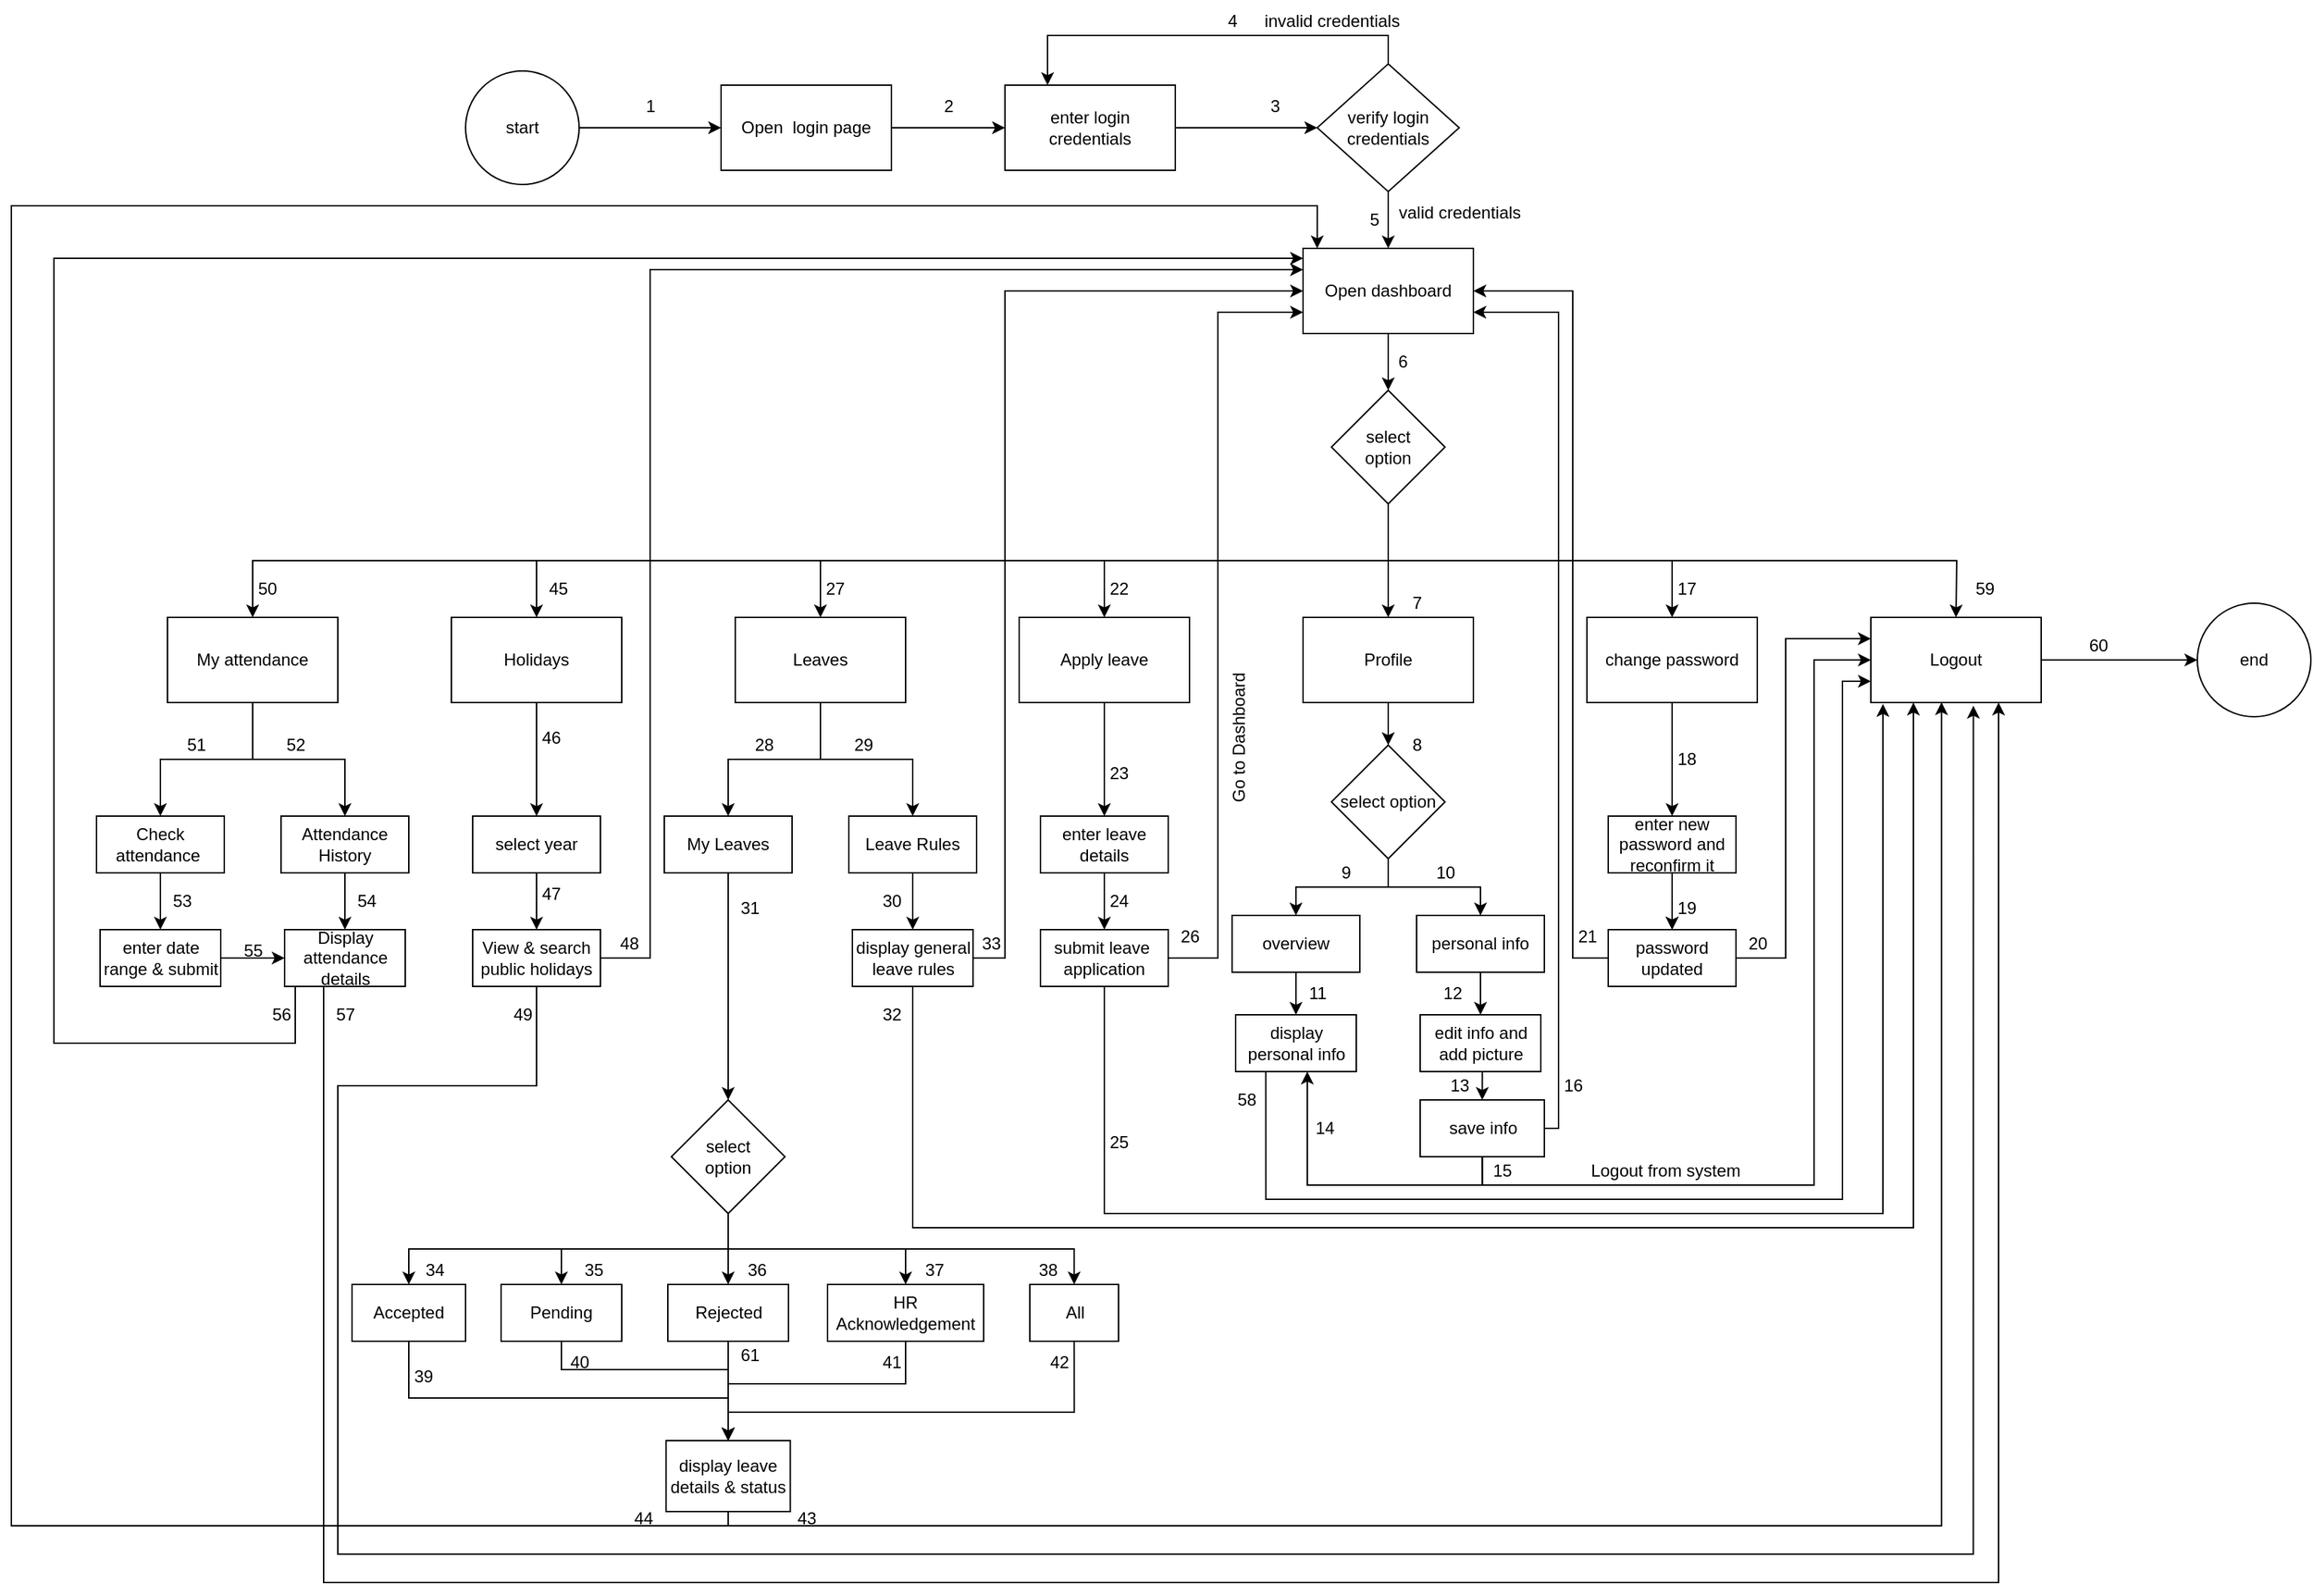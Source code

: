 <mxfile version="20.2.1" type="device"><diagram id="UOkIIVq5OC7a4gWx7P11" name="Page-1"><mxGraphModel dx="3250" dy="876" grid="1" gridSize="10" guides="1" tooltips="1" connect="1" arrows="1" fold="1" page="1" pageScale="1" pageWidth="850" pageHeight="1100" math="0" shadow="0"><root><mxCell id="0"/><mxCell id="1" parent="0"/><mxCell id="k5kmSvoE5PdHPSLIcU73-3" value="" style="edgeStyle=orthogonalEdgeStyle;rounded=0;orthogonalLoop=1;jettySize=auto;html=1;" parent="1" source="k5kmSvoE5PdHPSLIcU73-1" target="k5kmSvoE5PdHPSLIcU73-2" edge="1"><mxGeometry relative="1" as="geometry"/></mxCell><mxCell id="k5kmSvoE5PdHPSLIcU73-1" value="Open&amp;nbsp; login page" style="rounded=0;whiteSpace=wrap;html=1;" parent="1" vertex="1"><mxGeometry x="-290" y="155" width="120" height="60" as="geometry"/></mxCell><mxCell id="k5kmSvoE5PdHPSLIcU73-5" value="" style="edgeStyle=orthogonalEdgeStyle;rounded=0;orthogonalLoop=1;jettySize=auto;html=1;" parent="1" source="k5kmSvoE5PdHPSLIcU73-2" target="k5kmSvoE5PdHPSLIcU73-4" edge="1"><mxGeometry relative="1" as="geometry"/></mxCell><mxCell id="k5kmSvoE5PdHPSLIcU73-2" value="enter login &lt;br&gt;credentials" style="whiteSpace=wrap;html=1;rounded=0;" parent="1" vertex="1"><mxGeometry x="-90" y="155" width="120" height="60" as="geometry"/></mxCell><mxCell id="k5kmSvoE5PdHPSLIcU73-6" style="edgeStyle=orthogonalEdgeStyle;rounded=0;orthogonalLoop=1;jettySize=auto;html=1;exitX=0.5;exitY=0;exitDx=0;exitDy=0;entryX=0.25;entryY=0;entryDx=0;entryDy=0;" parent="1" source="k5kmSvoE5PdHPSLIcU73-4" target="k5kmSvoE5PdHPSLIcU73-2" edge="1"><mxGeometry relative="1" as="geometry"/></mxCell><mxCell id="k5kmSvoE5PdHPSLIcU73-8" value="" style="edgeStyle=orthogonalEdgeStyle;rounded=0;orthogonalLoop=1;jettySize=auto;html=1;" parent="1" source="k5kmSvoE5PdHPSLIcU73-4" target="k5kmSvoE5PdHPSLIcU73-7" edge="1"><mxGeometry relative="1" as="geometry"/></mxCell><mxCell id="k5kmSvoE5PdHPSLIcU73-4" value="verify login credentials" style="rhombus;whiteSpace=wrap;html=1;rounded=0;" parent="1" vertex="1"><mxGeometry x="130" y="140" width="100" height="90" as="geometry"/></mxCell><mxCell id="k5kmSvoE5PdHPSLIcU73-10" value="" style="edgeStyle=orthogonalEdgeStyle;rounded=0;orthogonalLoop=1;jettySize=auto;html=1;" parent="1" source="k5kmSvoE5PdHPSLIcU73-7" target="k5kmSvoE5PdHPSLIcU73-9" edge="1"><mxGeometry relative="1" as="geometry"/></mxCell><mxCell id="k5kmSvoE5PdHPSLIcU73-7" value="Open dashboard" style="whiteSpace=wrap;html=1;rounded=0;" parent="1" vertex="1"><mxGeometry x="120" y="270" width="120" height="60" as="geometry"/></mxCell><mxCell id="k5kmSvoE5PdHPSLIcU73-12" value="" style="edgeStyle=orthogonalEdgeStyle;rounded=0;orthogonalLoop=1;jettySize=auto;html=1;" parent="1" source="k5kmSvoE5PdHPSLIcU73-9" target="k5kmSvoE5PdHPSLIcU73-11" edge="1"><mxGeometry relative="1" as="geometry"><Array as="points"><mxPoint x="180" y="450"/><mxPoint x="180" y="450"/></Array></mxGeometry></mxCell><mxCell id="k5kmSvoE5PdHPSLIcU73-15" style="edgeStyle=orthogonalEdgeStyle;rounded=0;orthogonalLoop=1;jettySize=auto;html=1;exitX=0.5;exitY=1;exitDx=0;exitDy=0;entryX=0.5;entryY=0;entryDx=0;entryDy=0;" parent="1" source="k5kmSvoE5PdHPSLIcU73-9" target="k5kmSvoE5PdHPSLIcU73-13" edge="1"><mxGeometry relative="1" as="geometry"/></mxCell><mxCell id="k5kmSvoE5PdHPSLIcU73-18" style="edgeStyle=orthogonalEdgeStyle;rounded=0;orthogonalLoop=1;jettySize=auto;html=1;exitX=0.5;exitY=1;exitDx=0;exitDy=0;" parent="1" source="k5kmSvoE5PdHPSLIcU73-9" target="k5kmSvoE5PdHPSLIcU73-17" edge="1"><mxGeometry relative="1" as="geometry"/></mxCell><mxCell id="k5kmSvoE5PdHPSLIcU73-19" style="edgeStyle=orthogonalEdgeStyle;rounded=0;orthogonalLoop=1;jettySize=auto;html=1;exitX=0.5;exitY=1;exitDx=0;exitDy=0;" parent="1" source="k5kmSvoE5PdHPSLIcU73-9" target="k5kmSvoE5PdHPSLIcU73-16" edge="1"><mxGeometry relative="1" as="geometry"/></mxCell><mxCell id="k5kmSvoE5PdHPSLIcU73-21" style="edgeStyle=orthogonalEdgeStyle;rounded=0;orthogonalLoop=1;jettySize=auto;html=1;exitX=0.5;exitY=1;exitDx=0;exitDy=0;" parent="1" source="k5kmSvoE5PdHPSLIcU73-9" edge="1"><mxGeometry relative="1" as="geometry"><mxPoint x="580" y="530" as="targetPoint"/></mxGeometry></mxCell><mxCell id="OsOKZBlD7EHumDisy9Z4-2" style="edgeStyle=orthogonalEdgeStyle;rounded=0;orthogonalLoop=1;jettySize=auto;html=1;exitX=0.5;exitY=1;exitDx=0;exitDy=0;" edge="1" parent="1" source="k5kmSvoE5PdHPSLIcU73-9" target="OsOKZBlD7EHumDisy9Z4-3"><mxGeometry relative="1" as="geometry"><mxPoint x="-460" y="530" as="targetPoint"/></mxGeometry></mxCell><mxCell id="OsOKZBlD7EHumDisy9Z4-4" style="edgeStyle=orthogonalEdgeStyle;rounded=0;orthogonalLoop=1;jettySize=auto;html=1;exitX=0.5;exitY=1;exitDx=0;exitDy=0;" edge="1" parent="1" source="k5kmSvoE5PdHPSLIcU73-9" target="OsOKZBlD7EHumDisy9Z4-5"><mxGeometry relative="1" as="geometry"><mxPoint x="-650" y="530" as="targetPoint"/></mxGeometry></mxCell><mxCell id="k5kmSvoE5PdHPSLIcU73-9" value="select &lt;br&gt;option" style="rhombus;whiteSpace=wrap;html=1;rounded=0;" parent="1" vertex="1"><mxGeometry x="140" y="370" width="80" height="80" as="geometry"/></mxCell><mxCell id="OsOKZBlD7EHumDisy9Z4-52" style="edgeStyle=orthogonalEdgeStyle;rounded=0;orthogonalLoop=1;jettySize=auto;html=1;entryX=0.5;entryY=0;entryDx=0;entryDy=0;" edge="1" parent="1" source="k5kmSvoE5PdHPSLIcU73-11" target="OsOKZBlD7EHumDisy9Z4-51"><mxGeometry relative="1" as="geometry"/></mxCell><mxCell id="k5kmSvoE5PdHPSLIcU73-11" value="Profile" style="whiteSpace=wrap;html=1;rounded=0;" parent="1" vertex="1"><mxGeometry x="120" y="530" width="120" height="60" as="geometry"/></mxCell><mxCell id="k5kmSvoE5PdHPSLIcU73-36" value="" style="edgeStyle=orthogonalEdgeStyle;rounded=0;orthogonalLoop=1;jettySize=auto;html=1;" parent="1" source="k5kmSvoE5PdHPSLIcU73-13" target="k5kmSvoE5PdHPSLIcU73-35" edge="1"><mxGeometry relative="1" as="geometry"/></mxCell><mxCell id="k5kmSvoE5PdHPSLIcU73-13" value="Apply leave" style="rounded=0;whiteSpace=wrap;html=1;" parent="1" vertex="1"><mxGeometry x="-80" y="530" width="120" height="60" as="geometry"/></mxCell><mxCell id="k5kmSvoE5PdHPSLIcU73-23" value="" style="edgeStyle=orthogonalEdgeStyle;rounded=0;orthogonalLoop=1;jettySize=auto;html=1;" parent="1" source="k5kmSvoE5PdHPSLIcU73-16" target="k5kmSvoE5PdHPSLIcU73-22" edge="1"><mxGeometry relative="1" as="geometry"/></mxCell><mxCell id="k5kmSvoE5PdHPSLIcU73-16" value="change password" style="rounded=0;whiteSpace=wrap;html=1;" parent="1" vertex="1"><mxGeometry x="320" y="530" width="120" height="60" as="geometry"/></mxCell><mxCell id="k5kmSvoE5PdHPSLIcU73-41" value="" style="edgeStyle=orthogonalEdgeStyle;rounded=0;orthogonalLoop=1;jettySize=auto;html=1;" parent="1" source="k5kmSvoE5PdHPSLIcU73-17" target="k5kmSvoE5PdHPSLIcU73-40" edge="1"><mxGeometry relative="1" as="geometry"/></mxCell><mxCell id="k5kmSvoE5PdHPSLIcU73-42" style="edgeStyle=orthogonalEdgeStyle;rounded=0;orthogonalLoop=1;jettySize=auto;html=1;exitX=0.5;exitY=1;exitDx=0;exitDy=0;" parent="1" source="k5kmSvoE5PdHPSLIcU73-17" target="k5kmSvoE5PdHPSLIcU73-43" edge="1"><mxGeometry relative="1" as="geometry"><mxPoint x="-350" y="670" as="targetPoint"/></mxGeometry></mxCell><mxCell id="k5kmSvoE5PdHPSLIcU73-17" value="Leaves" style="rounded=0;whiteSpace=wrap;html=1;" parent="1" vertex="1"><mxGeometry x="-280" y="530" width="120" height="60" as="geometry"/></mxCell><mxCell id="k5kmSvoE5PdHPSLIcU73-25" value="" style="edgeStyle=orthogonalEdgeStyle;rounded=0;orthogonalLoop=1;jettySize=auto;html=1;" parent="1" source="k5kmSvoE5PdHPSLIcU73-22" target="k5kmSvoE5PdHPSLIcU73-24" edge="1"><mxGeometry relative="1" as="geometry"/></mxCell><mxCell id="OsOKZBlD7EHumDisy9Z4-90" value="" style="edgeStyle=orthogonalEdgeStyle;rounded=0;orthogonalLoop=1;jettySize=auto;html=1;" edge="1" parent="1" source="k5kmSvoE5PdHPSLIcU73-22" target="k5kmSvoE5PdHPSLIcU73-24"><mxGeometry relative="1" as="geometry"/></mxCell><mxCell id="k5kmSvoE5PdHPSLIcU73-22" value="enter new password and reconfirm it" style="whiteSpace=wrap;html=1;rounded=0;" parent="1" vertex="1"><mxGeometry x="335" y="670" width="90" height="40" as="geometry"/></mxCell><mxCell id="OsOKZBlD7EHumDisy9Z4-41" style="edgeStyle=orthogonalEdgeStyle;rounded=0;orthogonalLoop=1;jettySize=auto;html=1;entryX=0;entryY=0.25;entryDx=0;entryDy=0;" edge="1" parent="1" source="k5kmSvoE5PdHPSLIcU73-24" target="OsOKZBlD7EHumDisy9Z4-40"><mxGeometry relative="1" as="geometry"><Array as="points"><mxPoint x="460" y="770"/><mxPoint x="460" y="545"/></Array></mxGeometry></mxCell><mxCell id="OsOKZBlD7EHumDisy9Z4-55" style="edgeStyle=orthogonalEdgeStyle;rounded=0;orthogonalLoop=1;jettySize=auto;html=1;exitX=0;exitY=0.5;exitDx=0;exitDy=0;entryX=1;entryY=0.5;entryDx=0;entryDy=0;" edge="1" parent="1" source="k5kmSvoE5PdHPSLIcU73-24" target="k5kmSvoE5PdHPSLIcU73-7"><mxGeometry relative="1" as="geometry"><Array as="points"><mxPoint x="310" y="770"/><mxPoint x="310" y="300"/></Array></mxGeometry></mxCell><mxCell id="k5kmSvoE5PdHPSLIcU73-24" value="password &lt;br&gt;updated" style="whiteSpace=wrap;html=1;rounded=0;" parent="1" vertex="1"><mxGeometry x="335" y="750" width="90" height="40" as="geometry"/></mxCell><mxCell id="k5kmSvoE5PdHPSLIcU73-31" value="" style="edgeStyle=orthogonalEdgeStyle;rounded=0;orthogonalLoop=1;jettySize=auto;html=1;" parent="1" source="k5kmSvoE5PdHPSLIcU73-26" target="k5kmSvoE5PdHPSLIcU73-30" edge="1"><mxGeometry relative="1" as="geometry"/></mxCell><mxCell id="k5kmSvoE5PdHPSLIcU73-26" value="personal info" style="whiteSpace=wrap;html=1;rounded=0;" parent="1" vertex="1"><mxGeometry x="200" y="740" width="90" height="40" as="geometry"/></mxCell><mxCell id="k5kmSvoE5PdHPSLIcU73-33" value="" style="edgeStyle=orthogonalEdgeStyle;rounded=0;orthogonalLoop=1;jettySize=auto;html=1;" parent="1" source="k5kmSvoE5PdHPSLIcU73-29" target="k5kmSvoE5PdHPSLIcU73-32" edge="1"><mxGeometry relative="1" as="geometry"/></mxCell><mxCell id="k5kmSvoE5PdHPSLIcU73-29" value="overview" style="rounded=0;whiteSpace=wrap;html=1;" parent="1" vertex="1"><mxGeometry x="70" y="740" width="90" height="40" as="geometry"/></mxCell><mxCell id="OsOKZBlD7EHumDisy9Z4-57" style="edgeStyle=orthogonalEdgeStyle;rounded=0;orthogonalLoop=1;jettySize=auto;html=1;exitX=0.5;exitY=1;exitDx=0;exitDy=0;entryX=0.5;entryY=0;entryDx=0;entryDy=0;" edge="1" parent="1" source="k5kmSvoE5PdHPSLIcU73-30" target="OsOKZBlD7EHumDisy9Z4-56"><mxGeometry relative="1" as="geometry"/></mxCell><mxCell id="k5kmSvoE5PdHPSLIcU73-30" value="edit info and add picture" style="whiteSpace=wrap;html=1;rounded=0;" parent="1" vertex="1"><mxGeometry x="202.5" y="810" width="85" height="40" as="geometry"/></mxCell><mxCell id="OsOKZBlD7EHumDisy9Z4-45" style="edgeStyle=orthogonalEdgeStyle;rounded=0;orthogonalLoop=1;jettySize=auto;html=1;exitX=0.25;exitY=1;exitDx=0;exitDy=0;entryX=0;entryY=0.75;entryDx=0;entryDy=0;" edge="1" parent="1" source="k5kmSvoE5PdHPSLIcU73-32" target="OsOKZBlD7EHumDisy9Z4-40"><mxGeometry relative="1" as="geometry"><Array as="points"><mxPoint x="94" y="940"/><mxPoint x="500" y="940"/><mxPoint x="500" y="575"/></Array></mxGeometry></mxCell><mxCell id="k5kmSvoE5PdHPSLIcU73-32" value="display personal info" style="whiteSpace=wrap;html=1;rounded=0;" parent="1" vertex="1"><mxGeometry x="72.5" y="810" width="85" height="40" as="geometry"/></mxCell><mxCell id="k5kmSvoE5PdHPSLIcU73-38" value="" style="edgeStyle=orthogonalEdgeStyle;rounded=0;orthogonalLoop=1;jettySize=auto;html=1;" parent="1" source="k5kmSvoE5PdHPSLIcU73-35" target="k5kmSvoE5PdHPSLIcU73-37" edge="1"><mxGeometry relative="1" as="geometry"/></mxCell><mxCell id="k5kmSvoE5PdHPSLIcU73-35" value="enter leave &lt;br&gt;details" style="whiteSpace=wrap;html=1;rounded=0;" parent="1" vertex="1"><mxGeometry x="-65" y="670" width="90" height="40" as="geometry"/></mxCell><mxCell id="OsOKZBlD7EHumDisy9Z4-46" style="edgeStyle=orthogonalEdgeStyle;rounded=0;orthogonalLoop=1;jettySize=auto;html=1;exitX=0.5;exitY=1;exitDx=0;exitDy=0;entryX=0.071;entryY=1.017;entryDx=0;entryDy=0;entryPerimeter=0;" edge="1" parent="1" source="k5kmSvoE5PdHPSLIcU73-37" target="OsOKZBlD7EHumDisy9Z4-40"><mxGeometry relative="1" as="geometry"><Array as="points"><mxPoint x="-20" y="950"/><mxPoint x="529" y="950"/></Array></mxGeometry></mxCell><mxCell id="OsOKZBlD7EHumDisy9Z4-61" style="edgeStyle=orthogonalEdgeStyle;rounded=0;orthogonalLoop=1;jettySize=auto;html=1;exitX=1;exitY=0.5;exitDx=0;exitDy=0;entryX=0;entryY=0.75;entryDx=0;entryDy=0;" edge="1" parent="1" source="k5kmSvoE5PdHPSLIcU73-37" target="k5kmSvoE5PdHPSLIcU73-7"><mxGeometry relative="1" as="geometry"><Array as="points"><mxPoint x="60" y="770"/><mxPoint x="60" y="315"/></Array></mxGeometry></mxCell><mxCell id="k5kmSvoE5PdHPSLIcU73-37" value="submit leave&amp;nbsp;&lt;br&gt;application" style="whiteSpace=wrap;html=1;rounded=0;" parent="1" vertex="1"><mxGeometry x="-65" y="750" width="90" height="40" as="geometry"/></mxCell><mxCell id="k5kmSvoE5PdHPSLIcU73-45" value="" style="edgeStyle=orthogonalEdgeStyle;rounded=0;orthogonalLoop=1;jettySize=auto;html=1;" parent="1" source="k5kmSvoE5PdHPSLIcU73-40" target="k5kmSvoE5PdHPSLIcU73-44" edge="1"><mxGeometry relative="1" as="geometry"/></mxCell><mxCell id="k5kmSvoE5PdHPSLIcU73-40" value="Leave Rules" style="whiteSpace=wrap;html=1;rounded=0;" parent="1" vertex="1"><mxGeometry x="-200" y="670" width="90" height="40" as="geometry"/></mxCell><mxCell id="OsOKZBlD7EHumDisy9Z4-20" value="" style="edgeStyle=orthogonalEdgeStyle;rounded=0;orthogonalLoop=1;jettySize=auto;html=1;" edge="1" parent="1" source="k5kmSvoE5PdHPSLIcU73-43" target="OsOKZBlD7EHumDisy9Z4-19"><mxGeometry relative="1" as="geometry"/></mxCell><mxCell id="k5kmSvoE5PdHPSLIcU73-43" value="My Leaves" style="rounded=0;whiteSpace=wrap;html=1;" parent="1" vertex="1"><mxGeometry x="-330" y="670" width="90" height="40" as="geometry"/></mxCell><mxCell id="OsOKZBlD7EHumDisy9Z4-47" style="edgeStyle=orthogonalEdgeStyle;rounded=0;orthogonalLoop=1;jettySize=auto;html=1;exitX=0.5;exitY=1;exitDx=0;exitDy=0;entryX=0.25;entryY=1;entryDx=0;entryDy=0;" edge="1" parent="1" source="k5kmSvoE5PdHPSLIcU73-44" target="OsOKZBlD7EHumDisy9Z4-40"><mxGeometry relative="1" as="geometry"><Array as="points"><mxPoint x="-155" y="960"/><mxPoint x="550" y="960"/></Array></mxGeometry></mxCell><mxCell id="OsOKZBlD7EHumDisy9Z4-62" style="edgeStyle=orthogonalEdgeStyle;rounded=0;orthogonalLoop=1;jettySize=auto;html=1;entryX=0;entryY=0.5;entryDx=0;entryDy=0;" edge="1" parent="1" source="k5kmSvoE5PdHPSLIcU73-44" target="k5kmSvoE5PdHPSLIcU73-7"><mxGeometry relative="1" as="geometry"><Array as="points"><mxPoint x="-90" y="770"/><mxPoint x="-90" y="300"/></Array></mxGeometry></mxCell><mxCell id="k5kmSvoE5PdHPSLIcU73-44" value="display general &lt;br&gt;leave rules" style="whiteSpace=wrap;html=1;rounded=0;" parent="1" vertex="1"><mxGeometry x="-197.5" y="750" width="85" height="40" as="geometry"/></mxCell><mxCell id="OsOKZBlD7EHumDisy9Z4-48" style="edgeStyle=orthogonalEdgeStyle;rounded=0;orthogonalLoop=1;jettySize=auto;html=1;exitX=0.5;exitY=1;exitDx=0;exitDy=0;entryX=0.415;entryY=0.996;entryDx=0;entryDy=0;entryPerimeter=0;" edge="1" parent="1" source="k5kmSvoE5PdHPSLIcU73-46" target="OsOKZBlD7EHumDisy9Z4-40"><mxGeometry relative="1" as="geometry"><Array as="points"><mxPoint x="-285" y="1170"/><mxPoint x="570" y="1170"/></Array></mxGeometry></mxCell><mxCell id="OsOKZBlD7EHumDisy9Z4-114" style="edgeStyle=orthogonalEdgeStyle;rounded=0;orthogonalLoop=1;jettySize=auto;html=1;exitX=0.5;exitY=1;exitDx=0;exitDy=0;entryX=0.083;entryY=0;entryDx=0;entryDy=0;entryPerimeter=0;" edge="1" parent="1" source="k5kmSvoE5PdHPSLIcU73-46" target="k5kmSvoE5PdHPSLIcU73-7"><mxGeometry relative="1" as="geometry"><Array as="points"><mxPoint x="-285" y="1170"/><mxPoint x="-790" y="1170"/><mxPoint x="-790" y="240"/><mxPoint x="130" y="240"/></Array></mxGeometry></mxCell><mxCell id="k5kmSvoE5PdHPSLIcU73-46" value="display leave details &amp;amp; status" style="whiteSpace=wrap;html=1;rounded=0;" parent="1" vertex="1"><mxGeometry x="-328.75" y="1110" width="87.5" height="50" as="geometry"/></mxCell><mxCell id="OsOKZBlD7EHumDisy9Z4-7" value="" style="edgeStyle=orthogonalEdgeStyle;rounded=0;orthogonalLoop=1;jettySize=auto;html=1;" edge="1" parent="1" source="OsOKZBlD7EHumDisy9Z4-3" target="OsOKZBlD7EHumDisy9Z4-6"><mxGeometry relative="1" as="geometry"/></mxCell><mxCell id="OsOKZBlD7EHumDisy9Z4-3" value="Holidays" style="rounded=0;whiteSpace=wrap;html=1;" vertex="1" parent="1"><mxGeometry x="-480" y="530" width="120" height="60" as="geometry"/></mxCell><mxCell id="OsOKZBlD7EHumDisy9Z4-11" value="" style="edgeStyle=orthogonalEdgeStyle;rounded=0;orthogonalLoop=1;jettySize=auto;html=1;" edge="1" parent="1" source="OsOKZBlD7EHumDisy9Z4-5" target="OsOKZBlD7EHumDisy9Z4-10"><mxGeometry relative="1" as="geometry"/></mxCell><mxCell id="OsOKZBlD7EHumDisy9Z4-12" style="edgeStyle=orthogonalEdgeStyle;rounded=0;orthogonalLoop=1;jettySize=auto;html=1;exitX=0.5;exitY=1;exitDx=0;exitDy=0;" edge="1" parent="1" source="OsOKZBlD7EHumDisy9Z4-5" target="OsOKZBlD7EHumDisy9Z4-13"><mxGeometry relative="1" as="geometry"><mxPoint x="-780" y="690" as="targetPoint"/></mxGeometry></mxCell><mxCell id="OsOKZBlD7EHumDisy9Z4-5" value="My attendance" style="rounded=0;whiteSpace=wrap;html=1;" vertex="1" parent="1"><mxGeometry x="-680" y="530" width="120" height="60" as="geometry"/></mxCell><mxCell id="OsOKZBlD7EHumDisy9Z4-9" value="" style="edgeStyle=orthogonalEdgeStyle;rounded=0;orthogonalLoop=1;jettySize=auto;html=1;" edge="1" parent="1" source="OsOKZBlD7EHumDisy9Z4-6" target="OsOKZBlD7EHumDisy9Z4-8"><mxGeometry relative="1" as="geometry"/></mxCell><mxCell id="OsOKZBlD7EHumDisy9Z4-6" value="select year" style="whiteSpace=wrap;html=1;rounded=0;" vertex="1" parent="1"><mxGeometry x="-465" y="670" width="90" height="40" as="geometry"/></mxCell><mxCell id="OsOKZBlD7EHumDisy9Z4-49" style="edgeStyle=orthogonalEdgeStyle;rounded=0;orthogonalLoop=1;jettySize=auto;html=1;exitX=0.5;exitY=1;exitDx=0;exitDy=0;entryX=0.602;entryY=1.038;entryDx=0;entryDy=0;entryPerimeter=0;" edge="1" parent="1" source="OsOKZBlD7EHumDisy9Z4-8" target="OsOKZBlD7EHumDisy9Z4-40"><mxGeometry relative="1" as="geometry"><Array as="points"><mxPoint x="-420" y="860"/><mxPoint x="-560" y="860"/><mxPoint x="-560" y="1190"/><mxPoint x="592" y="1190"/></Array></mxGeometry></mxCell><mxCell id="OsOKZBlD7EHumDisy9Z4-67" style="edgeStyle=orthogonalEdgeStyle;rounded=0;orthogonalLoop=1;jettySize=auto;html=1;entryX=0;entryY=0.25;entryDx=0;entryDy=0;" edge="1" parent="1" source="OsOKZBlD7EHumDisy9Z4-8" target="k5kmSvoE5PdHPSLIcU73-7"><mxGeometry relative="1" as="geometry"><Array as="points"><mxPoint x="-340" y="770"/><mxPoint x="-340" y="285"/></Array></mxGeometry></mxCell><mxCell id="OsOKZBlD7EHumDisy9Z4-8" value="View &amp;amp; search public holidays" style="whiteSpace=wrap;html=1;rounded=0;" vertex="1" parent="1"><mxGeometry x="-465" y="750" width="90" height="40" as="geometry"/></mxCell><mxCell id="OsOKZBlD7EHumDisy9Z4-17" value="" style="edgeStyle=orthogonalEdgeStyle;rounded=0;orthogonalLoop=1;jettySize=auto;html=1;" edge="1" parent="1" source="OsOKZBlD7EHumDisy9Z4-10" target="OsOKZBlD7EHumDisy9Z4-16"><mxGeometry relative="1" as="geometry"/></mxCell><mxCell id="OsOKZBlD7EHumDisy9Z4-10" value="Attendance History" style="whiteSpace=wrap;html=1;rounded=0;" vertex="1" parent="1"><mxGeometry x="-600" y="670" width="90" height="40" as="geometry"/></mxCell><mxCell id="OsOKZBlD7EHumDisy9Z4-15" value="" style="edgeStyle=orthogonalEdgeStyle;rounded=0;orthogonalLoop=1;jettySize=auto;html=1;" edge="1" parent="1" source="OsOKZBlD7EHumDisy9Z4-13" target="OsOKZBlD7EHumDisy9Z4-14"><mxGeometry relative="1" as="geometry"/></mxCell><mxCell id="OsOKZBlD7EHumDisy9Z4-13" value="Check attendance&amp;nbsp;" style="rounded=0;whiteSpace=wrap;html=1;" vertex="1" parent="1"><mxGeometry x="-730" y="670" width="90" height="40" as="geometry"/></mxCell><mxCell id="OsOKZBlD7EHumDisy9Z4-18" style="edgeStyle=orthogonalEdgeStyle;rounded=0;orthogonalLoop=1;jettySize=auto;html=1;entryX=0;entryY=0.5;entryDx=0;entryDy=0;" edge="1" parent="1" source="OsOKZBlD7EHumDisy9Z4-14" target="OsOKZBlD7EHumDisy9Z4-16"><mxGeometry relative="1" as="geometry"/></mxCell><mxCell id="OsOKZBlD7EHumDisy9Z4-14" value="enter date range &amp;amp; submit" style="whiteSpace=wrap;html=1;rounded=0;" vertex="1" parent="1"><mxGeometry x="-727.5" y="750" width="85" height="40" as="geometry"/></mxCell><mxCell id="OsOKZBlD7EHumDisy9Z4-50" style="edgeStyle=orthogonalEdgeStyle;rounded=0;orthogonalLoop=1;jettySize=auto;html=1;exitX=0.5;exitY=1;exitDx=0;exitDy=0;entryX=0.75;entryY=1;entryDx=0;entryDy=0;" edge="1" parent="1" source="OsOKZBlD7EHumDisy9Z4-16" target="OsOKZBlD7EHumDisy9Z4-40"><mxGeometry relative="1" as="geometry"><Array as="points"><mxPoint x="-570" y="790"/><mxPoint x="-570" y="1210"/><mxPoint x="610" y="1210"/></Array></mxGeometry></mxCell><mxCell id="OsOKZBlD7EHumDisy9Z4-66" style="edgeStyle=orthogonalEdgeStyle;rounded=0;orthogonalLoop=1;jettySize=auto;html=1;exitX=0.25;exitY=1;exitDx=0;exitDy=0;entryX=0;entryY=0.117;entryDx=0;entryDy=0;entryPerimeter=0;" edge="1" parent="1" source="OsOKZBlD7EHumDisy9Z4-16" target="k5kmSvoE5PdHPSLIcU73-7"><mxGeometry relative="1" as="geometry"><Array as="points"><mxPoint x="-590" y="790"/><mxPoint x="-590" y="830"/><mxPoint x="-760" y="830"/><mxPoint x="-760" y="277"/></Array></mxGeometry></mxCell><mxCell id="OsOKZBlD7EHumDisy9Z4-16" value="Display attendance details" style="whiteSpace=wrap;html=1;rounded=0;" vertex="1" parent="1"><mxGeometry x="-597.5" y="750" width="85" height="40" as="geometry"/></mxCell><mxCell id="OsOKZBlD7EHumDisy9Z4-23" style="edgeStyle=orthogonalEdgeStyle;rounded=0;orthogonalLoop=1;jettySize=auto;html=1;exitX=0.5;exitY=1;exitDx=0;exitDy=0;" edge="1" parent="1" source="OsOKZBlD7EHumDisy9Z4-19" target="OsOKZBlD7EHumDisy9Z4-24"><mxGeometry relative="1" as="geometry"><mxPoint x="-470" y="950" as="targetPoint"/></mxGeometry></mxCell><mxCell id="OsOKZBlD7EHumDisy9Z4-25" style="edgeStyle=orthogonalEdgeStyle;rounded=0;orthogonalLoop=1;jettySize=auto;html=1;exitX=0.5;exitY=1;exitDx=0;exitDy=0;" edge="1" parent="1" source="OsOKZBlD7EHumDisy9Z4-19" target="OsOKZBlD7EHumDisy9Z4-26"><mxGeometry relative="1" as="geometry"><mxPoint x="-110" y="920" as="targetPoint"/></mxGeometry></mxCell><mxCell id="OsOKZBlD7EHumDisy9Z4-27" style="edgeStyle=orthogonalEdgeStyle;rounded=0;orthogonalLoop=1;jettySize=auto;html=1;exitX=0.5;exitY=1;exitDx=0;exitDy=0;" edge="1" parent="1" source="OsOKZBlD7EHumDisy9Z4-19" target="OsOKZBlD7EHumDisy9Z4-28"><mxGeometry relative="1" as="geometry"><mxPoint x="60" y="920" as="targetPoint"/></mxGeometry></mxCell><mxCell id="OsOKZBlD7EHumDisy9Z4-29" style="edgeStyle=orthogonalEdgeStyle;rounded=0;orthogonalLoop=1;jettySize=auto;html=1;exitX=0.5;exitY=1;exitDx=0;exitDy=0;" edge="1" parent="1" source="OsOKZBlD7EHumDisy9Z4-19" target="OsOKZBlD7EHumDisy9Z4-30"><mxGeometry relative="1" as="geometry"><mxPoint x="240" y="920" as="targetPoint"/></mxGeometry></mxCell><mxCell id="OsOKZBlD7EHumDisy9Z4-33" style="edgeStyle=orthogonalEdgeStyle;rounded=0;orthogonalLoop=1;jettySize=auto;html=1;exitX=0.5;exitY=1;exitDx=0;exitDy=0;entryX=0.5;entryY=0;entryDx=0;entryDy=0;" edge="1" parent="1" source="OsOKZBlD7EHumDisy9Z4-19" target="OsOKZBlD7EHumDisy9Z4-21"><mxGeometry relative="1" as="geometry"/></mxCell><mxCell id="OsOKZBlD7EHumDisy9Z4-19" value="select &lt;br&gt;option" style="rhombus;whiteSpace=wrap;html=1;rounded=0;" vertex="1" parent="1"><mxGeometry x="-325" y="870" width="80" height="80" as="geometry"/></mxCell><mxCell id="OsOKZBlD7EHumDisy9Z4-35" style="edgeStyle=orthogonalEdgeStyle;rounded=0;orthogonalLoop=1;jettySize=auto;html=1;exitX=0.5;exitY=1;exitDx=0;exitDy=0;entryX=0.5;entryY=0;entryDx=0;entryDy=0;" edge="1" parent="1" source="OsOKZBlD7EHumDisy9Z4-21" target="k5kmSvoE5PdHPSLIcU73-46"><mxGeometry relative="1" as="geometry"><Array as="points"><mxPoint x="-402" y="1060"/><mxPoint x="-285" y="1060"/></Array></mxGeometry></mxCell><mxCell id="OsOKZBlD7EHumDisy9Z4-21" value="Pending" style="whiteSpace=wrap;html=1;rounded=0;" vertex="1" parent="1"><mxGeometry x="-445" y="1000" width="85" height="40" as="geometry"/></mxCell><mxCell id="OsOKZBlD7EHumDisy9Z4-34" style="edgeStyle=orthogonalEdgeStyle;rounded=0;orthogonalLoop=1;jettySize=auto;html=1;exitX=0.5;exitY=1;exitDx=0;exitDy=0;" edge="1" parent="1" source="OsOKZBlD7EHumDisy9Z4-24" target="k5kmSvoE5PdHPSLIcU73-46"><mxGeometry relative="1" as="geometry"><Array as="points"><mxPoint x="-510" y="1080"/><mxPoint x="-285" y="1080"/></Array></mxGeometry></mxCell><mxCell id="OsOKZBlD7EHumDisy9Z4-24" value="Accepted" style="rounded=0;whiteSpace=wrap;html=1;" vertex="1" parent="1"><mxGeometry x="-550" y="1000" width="80" height="40" as="geometry"/></mxCell><mxCell id="OsOKZBlD7EHumDisy9Z4-39" style="edgeStyle=orthogonalEdgeStyle;rounded=0;orthogonalLoop=1;jettySize=auto;html=1;exitX=0.5;exitY=1;exitDx=0;exitDy=0;entryX=0.5;entryY=0;entryDx=0;entryDy=0;" edge="1" parent="1" source="OsOKZBlD7EHumDisy9Z4-26" target="k5kmSvoE5PdHPSLIcU73-46"><mxGeometry relative="1" as="geometry"/></mxCell><mxCell id="OsOKZBlD7EHumDisy9Z4-26" value="Rejected" style="rounded=0;whiteSpace=wrap;html=1;" vertex="1" parent="1"><mxGeometry x="-327.5" y="1000" width="85" height="40" as="geometry"/></mxCell><mxCell id="OsOKZBlD7EHumDisy9Z4-37" style="edgeStyle=orthogonalEdgeStyle;rounded=0;orthogonalLoop=1;jettySize=auto;html=1;exitX=0.5;exitY=1;exitDx=0;exitDy=0;entryX=0.5;entryY=0;entryDx=0;entryDy=0;" edge="1" parent="1" source="OsOKZBlD7EHumDisy9Z4-28" target="k5kmSvoE5PdHPSLIcU73-46"><mxGeometry relative="1" as="geometry"><Array as="points"><mxPoint x="-160" y="1070"/><mxPoint x="-285" y="1070"/></Array></mxGeometry></mxCell><mxCell id="OsOKZBlD7EHumDisy9Z4-28" value="HR Acknowledgement" style="rounded=0;whiteSpace=wrap;html=1;" vertex="1" parent="1"><mxGeometry x="-215" y="1000" width="110" height="40" as="geometry"/></mxCell><mxCell id="OsOKZBlD7EHumDisy9Z4-38" style="edgeStyle=orthogonalEdgeStyle;rounded=0;orthogonalLoop=1;jettySize=auto;html=1;exitX=0.5;exitY=1;exitDx=0;exitDy=0;entryX=0.5;entryY=0;entryDx=0;entryDy=0;" edge="1" parent="1" source="OsOKZBlD7EHumDisy9Z4-30" target="k5kmSvoE5PdHPSLIcU73-46"><mxGeometry relative="1" as="geometry"><Array as="points"><mxPoint x="-41" y="1090"/><mxPoint x="-285" y="1090"/></Array></mxGeometry></mxCell><mxCell id="OsOKZBlD7EHumDisy9Z4-30" value="All" style="rounded=0;whiteSpace=wrap;html=1;" vertex="1" parent="1"><mxGeometry x="-72.5" y="1000" width="62.5" height="40" as="geometry"/></mxCell><mxCell id="OsOKZBlD7EHumDisy9Z4-71" style="edgeStyle=orthogonalEdgeStyle;rounded=0;orthogonalLoop=1;jettySize=auto;html=1;exitX=1;exitY=0.5;exitDx=0;exitDy=0;entryX=0;entryY=0.5;entryDx=0;entryDy=0;" edge="1" parent="1" source="OsOKZBlD7EHumDisy9Z4-40" target="OsOKZBlD7EHumDisy9Z4-70"><mxGeometry relative="1" as="geometry"/></mxCell><mxCell id="OsOKZBlD7EHumDisy9Z4-40" value="Logout" style="rounded=0;whiteSpace=wrap;html=1;" vertex="1" parent="1"><mxGeometry x="520" y="530" width="120" height="60" as="geometry"/></mxCell><mxCell id="OsOKZBlD7EHumDisy9Z4-53" style="edgeStyle=orthogonalEdgeStyle;rounded=0;orthogonalLoop=1;jettySize=auto;html=1;exitX=0.5;exitY=1;exitDx=0;exitDy=0;entryX=0.5;entryY=0;entryDx=0;entryDy=0;" edge="1" parent="1" source="OsOKZBlD7EHumDisy9Z4-51" target="k5kmSvoE5PdHPSLIcU73-29"><mxGeometry relative="1" as="geometry"/></mxCell><mxCell id="OsOKZBlD7EHumDisy9Z4-54" style="edgeStyle=orthogonalEdgeStyle;rounded=0;orthogonalLoop=1;jettySize=auto;html=1;exitX=0.5;exitY=1;exitDx=0;exitDy=0;entryX=0.5;entryY=0;entryDx=0;entryDy=0;" edge="1" parent="1" source="OsOKZBlD7EHumDisy9Z4-51" target="k5kmSvoE5PdHPSLIcU73-26"><mxGeometry relative="1" as="geometry"/></mxCell><mxCell id="OsOKZBlD7EHumDisy9Z4-51" value="select option" style="rhombus;whiteSpace=wrap;html=1;" vertex="1" parent="1"><mxGeometry x="140" y="620" width="80" height="80" as="geometry"/></mxCell><mxCell id="OsOKZBlD7EHumDisy9Z4-58" style="edgeStyle=orthogonalEdgeStyle;rounded=0;orthogonalLoop=1;jettySize=auto;html=1;exitX=0.5;exitY=1;exitDx=0;exitDy=0;entryX=0;entryY=0.5;entryDx=0;entryDy=0;" edge="1" parent="1" source="OsOKZBlD7EHumDisy9Z4-56" target="OsOKZBlD7EHumDisy9Z4-40"><mxGeometry relative="1" as="geometry"><mxPoint x="480" y="560" as="targetPoint"/><Array as="points"><mxPoint x="246" y="930"/><mxPoint x="480" y="930"/><mxPoint x="480" y="560"/></Array></mxGeometry></mxCell><mxCell id="OsOKZBlD7EHumDisy9Z4-59" style="edgeStyle=orthogonalEdgeStyle;rounded=0;orthogonalLoop=1;jettySize=auto;html=1;exitX=0.5;exitY=1;exitDx=0;exitDy=0;entryX=0.594;entryY=1;entryDx=0;entryDy=0;entryPerimeter=0;" edge="1" parent="1" source="OsOKZBlD7EHumDisy9Z4-56" target="k5kmSvoE5PdHPSLIcU73-32"><mxGeometry relative="1" as="geometry"><mxPoint x="120" y="860" as="targetPoint"/></mxGeometry></mxCell><mxCell id="OsOKZBlD7EHumDisy9Z4-60" style="edgeStyle=orthogonalEdgeStyle;rounded=0;orthogonalLoop=1;jettySize=auto;html=1;entryX=1;entryY=0.75;entryDx=0;entryDy=0;" edge="1" parent="1" source="OsOKZBlD7EHumDisy9Z4-56" target="k5kmSvoE5PdHPSLIcU73-7"><mxGeometry relative="1" as="geometry"><Array as="points"><mxPoint x="300" y="890"/><mxPoint x="300" y="315"/></Array></mxGeometry></mxCell><mxCell id="OsOKZBlD7EHumDisy9Z4-56" value="save info" style="rounded=0;whiteSpace=wrap;html=1;" vertex="1" parent="1"><mxGeometry x="202.5" y="870" width="87.5" height="40" as="geometry"/></mxCell><mxCell id="OsOKZBlD7EHumDisy9Z4-69" style="edgeStyle=orthogonalEdgeStyle;rounded=0;orthogonalLoop=1;jettySize=auto;html=1;entryX=0;entryY=0.5;entryDx=0;entryDy=0;" edge="1" parent="1" source="OsOKZBlD7EHumDisy9Z4-68" target="k5kmSvoE5PdHPSLIcU73-1"><mxGeometry relative="1" as="geometry"/></mxCell><mxCell id="OsOKZBlD7EHumDisy9Z4-68" value="start" style="ellipse;whiteSpace=wrap;html=1;aspect=fixed;" vertex="1" parent="1"><mxGeometry x="-470" y="145" width="80" height="80" as="geometry"/></mxCell><mxCell id="OsOKZBlD7EHumDisy9Z4-70" value="end" style="ellipse;whiteSpace=wrap;html=1;aspect=fixed;" vertex="1" parent="1"><mxGeometry x="750" y="520" width="80" height="80" as="geometry"/></mxCell><mxCell id="OsOKZBlD7EHumDisy9Z4-72" value="1" style="text;html=1;align=center;verticalAlign=middle;resizable=0;points=[];autosize=1;strokeColor=none;fillColor=none;" vertex="1" parent="1"><mxGeometry x="-355" y="155" width="30" height="30" as="geometry"/></mxCell><mxCell id="OsOKZBlD7EHumDisy9Z4-73" value="2" style="text;html=1;align=center;verticalAlign=middle;resizable=0;points=[];autosize=1;strokeColor=none;fillColor=none;" vertex="1" parent="1"><mxGeometry x="-145" y="155" width="30" height="30" as="geometry"/></mxCell><mxCell id="OsOKZBlD7EHumDisy9Z4-74" value="3" style="text;html=1;align=center;verticalAlign=middle;resizable=0;points=[];autosize=1;strokeColor=none;fillColor=none;" vertex="1" parent="1"><mxGeometry x="85" y="155" width="30" height="30" as="geometry"/></mxCell><mxCell id="OsOKZBlD7EHumDisy9Z4-75" value="4" style="text;html=1;align=center;verticalAlign=middle;resizable=0;points=[];autosize=1;strokeColor=none;fillColor=none;" vertex="1" parent="1"><mxGeometry x="55" y="95" width="30" height="30" as="geometry"/></mxCell><mxCell id="OsOKZBlD7EHumDisy9Z4-76" value="5" style="text;html=1;align=center;verticalAlign=middle;resizable=0;points=[];autosize=1;strokeColor=none;fillColor=none;" vertex="1" parent="1"><mxGeometry x="155" y="235" width="30" height="30" as="geometry"/></mxCell><mxCell id="OsOKZBlD7EHumDisy9Z4-77" value="6" style="text;html=1;align=center;verticalAlign=middle;resizable=0;points=[];autosize=1;strokeColor=none;fillColor=none;" vertex="1" parent="1"><mxGeometry x="175" y="335" width="30" height="30" as="geometry"/></mxCell><mxCell id="OsOKZBlD7EHumDisy9Z4-78" value="7" style="text;html=1;align=center;verticalAlign=middle;resizable=0;points=[];autosize=1;strokeColor=none;fillColor=none;" vertex="1" parent="1"><mxGeometry x="185" y="505" width="30" height="30" as="geometry"/></mxCell><mxCell id="OsOKZBlD7EHumDisy9Z4-79" value="8" style="text;html=1;align=center;verticalAlign=middle;resizable=0;points=[];autosize=1;strokeColor=none;fillColor=none;" vertex="1" parent="1"><mxGeometry x="185" y="605" width="30" height="30" as="geometry"/></mxCell><mxCell id="OsOKZBlD7EHumDisy9Z4-80" value="9" style="text;html=1;align=center;verticalAlign=middle;resizable=0;points=[];autosize=1;strokeColor=none;fillColor=none;" vertex="1" parent="1"><mxGeometry x="135" y="695" width="30" height="30" as="geometry"/></mxCell><mxCell id="OsOKZBlD7EHumDisy9Z4-81" value="10" style="text;html=1;align=center;verticalAlign=middle;resizable=0;points=[];autosize=1;strokeColor=none;fillColor=none;" vertex="1" parent="1"><mxGeometry x="200" y="695" width="40" height="30" as="geometry"/></mxCell><mxCell id="OsOKZBlD7EHumDisy9Z4-82" value="11" style="text;html=1;align=center;verticalAlign=middle;resizable=0;points=[];autosize=1;strokeColor=none;fillColor=none;" vertex="1" parent="1"><mxGeometry x="110" y="780" width="40" height="30" as="geometry"/></mxCell><mxCell id="OsOKZBlD7EHumDisy9Z4-83" value="12" style="text;html=1;align=center;verticalAlign=middle;resizable=0;points=[];autosize=1;strokeColor=none;fillColor=none;" vertex="1" parent="1"><mxGeometry x="205" y="780" width="40" height="30" as="geometry"/></mxCell><mxCell id="OsOKZBlD7EHumDisy9Z4-84" value="13" style="text;html=1;align=center;verticalAlign=middle;resizable=0;points=[];autosize=1;strokeColor=none;fillColor=none;" vertex="1" parent="1"><mxGeometry x="210" y="845" width="40" height="30" as="geometry"/></mxCell><mxCell id="OsOKZBlD7EHumDisy9Z4-85" value="14" style="text;html=1;align=center;verticalAlign=middle;resizable=0;points=[];autosize=1;strokeColor=none;fillColor=none;" vertex="1" parent="1"><mxGeometry x="115" y="875" width="40" height="30" as="geometry"/></mxCell><mxCell id="OsOKZBlD7EHumDisy9Z4-86" value="15" style="text;html=1;align=center;verticalAlign=middle;resizable=0;points=[];autosize=1;strokeColor=none;fillColor=none;" vertex="1" parent="1"><mxGeometry x="240" y="905" width="40" height="30" as="geometry"/></mxCell><mxCell id="OsOKZBlD7EHumDisy9Z4-87" value="16" style="text;html=1;align=center;verticalAlign=middle;resizable=0;points=[];autosize=1;strokeColor=none;fillColor=none;" vertex="1" parent="1"><mxGeometry x="290" y="845" width="40" height="30" as="geometry"/></mxCell><mxCell id="OsOKZBlD7EHumDisy9Z4-88" value="17" style="text;html=1;align=center;verticalAlign=middle;resizable=0;points=[];autosize=1;strokeColor=none;fillColor=none;" vertex="1" parent="1"><mxGeometry x="370" y="495" width="40" height="30" as="geometry"/></mxCell><mxCell id="OsOKZBlD7EHumDisy9Z4-89" value="18" style="text;html=1;align=center;verticalAlign=middle;resizable=0;points=[];autosize=1;strokeColor=none;fillColor=none;" vertex="1" parent="1"><mxGeometry x="370" y="615" width="40" height="30" as="geometry"/></mxCell><mxCell id="OsOKZBlD7EHumDisy9Z4-91" value="19" style="text;html=1;align=center;verticalAlign=middle;resizable=0;points=[];autosize=1;strokeColor=none;fillColor=none;" vertex="1" parent="1"><mxGeometry x="370" y="720" width="40" height="30" as="geometry"/></mxCell><mxCell id="OsOKZBlD7EHumDisy9Z4-92" value="20" style="text;html=1;align=center;verticalAlign=middle;resizable=0;points=[];autosize=1;strokeColor=none;fillColor=none;" vertex="1" parent="1"><mxGeometry x="420" y="745" width="40" height="30" as="geometry"/></mxCell><mxCell id="OsOKZBlD7EHumDisy9Z4-93" value="21" style="text;html=1;align=center;verticalAlign=middle;resizable=0;points=[];autosize=1;strokeColor=none;fillColor=none;" vertex="1" parent="1"><mxGeometry x="300" y="740" width="40" height="30" as="geometry"/></mxCell><mxCell id="OsOKZBlD7EHumDisy9Z4-94" value="22" style="text;html=1;align=center;verticalAlign=middle;resizable=0;points=[];autosize=1;strokeColor=none;fillColor=none;" vertex="1" parent="1"><mxGeometry x="-30" y="495" width="40" height="30" as="geometry"/></mxCell><mxCell id="OsOKZBlD7EHumDisy9Z4-95" value="23" style="text;html=1;align=center;verticalAlign=middle;resizable=0;points=[];autosize=1;strokeColor=none;fillColor=none;" vertex="1" parent="1"><mxGeometry x="-30" y="625" width="40" height="30" as="geometry"/></mxCell><mxCell id="OsOKZBlD7EHumDisy9Z4-96" value="24" style="text;html=1;align=center;verticalAlign=middle;resizable=0;points=[];autosize=1;strokeColor=none;fillColor=none;" vertex="1" parent="1"><mxGeometry x="-30" y="715" width="40" height="30" as="geometry"/></mxCell><mxCell id="OsOKZBlD7EHumDisy9Z4-97" value="25" style="text;html=1;align=center;verticalAlign=middle;resizable=0;points=[];autosize=1;strokeColor=none;fillColor=none;" vertex="1" parent="1"><mxGeometry x="-30" y="885" width="40" height="30" as="geometry"/></mxCell><mxCell id="OsOKZBlD7EHumDisy9Z4-98" value="26" style="text;html=1;align=center;verticalAlign=middle;resizable=0;points=[];autosize=1;strokeColor=none;fillColor=none;" vertex="1" parent="1"><mxGeometry x="20" y="740" width="40" height="30" as="geometry"/></mxCell><mxCell id="OsOKZBlD7EHumDisy9Z4-99" value="27" style="text;html=1;align=center;verticalAlign=middle;resizable=0;points=[];autosize=1;strokeColor=none;fillColor=none;" vertex="1" parent="1"><mxGeometry x="-230" y="495" width="40" height="30" as="geometry"/></mxCell><mxCell id="OsOKZBlD7EHumDisy9Z4-100" value="28" style="text;html=1;align=center;verticalAlign=middle;resizable=0;points=[];autosize=1;strokeColor=none;fillColor=none;" vertex="1" parent="1"><mxGeometry x="-280" y="605" width="40" height="30" as="geometry"/></mxCell><mxCell id="OsOKZBlD7EHumDisy9Z4-101" value="29" style="text;html=1;align=center;verticalAlign=middle;resizable=0;points=[];autosize=1;strokeColor=none;fillColor=none;" vertex="1" parent="1"><mxGeometry x="-210" y="605" width="40" height="30" as="geometry"/></mxCell><mxCell id="OsOKZBlD7EHumDisy9Z4-102" value="30" style="text;html=1;align=center;verticalAlign=middle;resizable=0;points=[];autosize=1;strokeColor=none;fillColor=none;" vertex="1" parent="1"><mxGeometry x="-190" y="715" width="40" height="30" as="geometry"/></mxCell><mxCell id="OsOKZBlD7EHumDisy9Z4-103" value="31" style="text;html=1;align=center;verticalAlign=middle;resizable=0;points=[];autosize=1;strokeColor=none;fillColor=none;" vertex="1" parent="1"><mxGeometry x="-290" y="720" width="40" height="30" as="geometry"/></mxCell><mxCell id="OsOKZBlD7EHumDisy9Z4-104" value="32" style="text;html=1;align=center;verticalAlign=middle;resizable=0;points=[];autosize=1;strokeColor=none;fillColor=none;" vertex="1" parent="1"><mxGeometry x="-190" y="795" width="40" height="30" as="geometry"/></mxCell><mxCell id="OsOKZBlD7EHumDisy9Z4-105" value="33" style="text;html=1;align=center;verticalAlign=middle;resizable=0;points=[];autosize=1;strokeColor=none;fillColor=none;" vertex="1" parent="1"><mxGeometry x="-120" y="745" width="40" height="30" as="geometry"/></mxCell><mxCell id="OsOKZBlD7EHumDisy9Z4-106" value="34" style="text;html=1;align=center;verticalAlign=middle;resizable=0;points=[];autosize=1;strokeColor=none;fillColor=none;" vertex="1" parent="1"><mxGeometry x="-512.5" y="975" width="40" height="30" as="geometry"/></mxCell><mxCell id="OsOKZBlD7EHumDisy9Z4-107" value="35" style="text;html=1;align=center;verticalAlign=middle;resizable=0;points=[];autosize=1;strokeColor=none;fillColor=none;" vertex="1" parent="1"><mxGeometry x="-400" y="975" width="40" height="30" as="geometry"/></mxCell><mxCell id="OsOKZBlD7EHumDisy9Z4-108" value="36" style="text;html=1;align=center;verticalAlign=middle;resizable=0;points=[];autosize=1;strokeColor=none;fillColor=none;" vertex="1" parent="1"><mxGeometry x="-285" y="975" width="40" height="30" as="geometry"/></mxCell><mxCell id="OsOKZBlD7EHumDisy9Z4-109" value="37" style="text;html=1;align=center;verticalAlign=middle;resizable=0;points=[];autosize=1;strokeColor=none;fillColor=none;" vertex="1" parent="1"><mxGeometry x="-160" y="975" width="40" height="30" as="geometry"/></mxCell><mxCell id="OsOKZBlD7EHumDisy9Z4-110" value="38" style="text;html=1;align=center;verticalAlign=middle;resizable=0;points=[];autosize=1;strokeColor=none;fillColor=none;" vertex="1" parent="1"><mxGeometry x="-80" y="975" width="40" height="30" as="geometry"/></mxCell><mxCell id="OsOKZBlD7EHumDisy9Z4-111" value="39" style="text;html=1;align=center;verticalAlign=middle;resizable=0;points=[];autosize=1;strokeColor=none;fillColor=none;" vertex="1" parent="1"><mxGeometry x="-520" y="1050" width="40" height="30" as="geometry"/></mxCell><mxCell id="OsOKZBlD7EHumDisy9Z4-112" value="40" style="text;html=1;align=center;verticalAlign=middle;resizable=0;points=[];autosize=1;strokeColor=none;fillColor=none;" vertex="1" parent="1"><mxGeometry x="-410" y="1040" width="40" height="30" as="geometry"/></mxCell><mxCell id="OsOKZBlD7EHumDisy9Z4-113" value="41" style="text;html=1;align=center;verticalAlign=middle;resizable=0;points=[];autosize=1;strokeColor=none;fillColor=none;" vertex="1" parent="1"><mxGeometry x="-190" y="1040" width="40" height="30" as="geometry"/></mxCell><mxCell id="OsOKZBlD7EHumDisy9Z4-117" value="42" style="text;html=1;align=center;verticalAlign=middle;resizable=0;points=[];autosize=1;strokeColor=none;fillColor=none;" vertex="1" parent="1"><mxGeometry x="-72.5" y="1040" width="40" height="30" as="geometry"/></mxCell><mxCell id="OsOKZBlD7EHumDisy9Z4-118" value="43" style="text;html=1;align=center;verticalAlign=middle;resizable=0;points=[];autosize=1;strokeColor=none;fillColor=none;" vertex="1" parent="1"><mxGeometry x="-250" y="1150" width="40" height="30" as="geometry"/></mxCell><mxCell id="OsOKZBlD7EHumDisy9Z4-119" value="44" style="text;html=1;align=center;verticalAlign=middle;resizable=0;points=[];autosize=1;strokeColor=none;fillColor=none;" vertex="1" parent="1"><mxGeometry x="-365" y="1150" width="40" height="30" as="geometry"/></mxCell><mxCell id="OsOKZBlD7EHumDisy9Z4-120" value="45" style="text;html=1;align=center;verticalAlign=middle;resizable=0;points=[];autosize=1;strokeColor=none;fillColor=none;" vertex="1" parent="1"><mxGeometry x="-425" y="495" width="40" height="30" as="geometry"/></mxCell><mxCell id="OsOKZBlD7EHumDisy9Z4-121" value="46" style="text;html=1;align=center;verticalAlign=middle;resizable=0;points=[];autosize=1;strokeColor=none;fillColor=none;" vertex="1" parent="1"><mxGeometry x="-430" y="600" width="40" height="30" as="geometry"/></mxCell><mxCell id="OsOKZBlD7EHumDisy9Z4-122" value="47" style="text;html=1;align=center;verticalAlign=middle;resizable=0;points=[];autosize=1;strokeColor=none;fillColor=none;" vertex="1" parent="1"><mxGeometry x="-430" y="710" width="40" height="30" as="geometry"/></mxCell><mxCell id="OsOKZBlD7EHumDisy9Z4-123" value="48" style="text;html=1;align=center;verticalAlign=middle;resizable=0;points=[];autosize=1;strokeColor=none;fillColor=none;" vertex="1" parent="1"><mxGeometry x="-375" y="745" width="40" height="30" as="geometry"/></mxCell><mxCell id="OsOKZBlD7EHumDisy9Z4-124" value="49" style="text;html=1;align=center;verticalAlign=middle;resizable=0;points=[];autosize=1;strokeColor=none;fillColor=none;" vertex="1" parent="1"><mxGeometry x="-450" y="795" width="40" height="30" as="geometry"/></mxCell><mxCell id="OsOKZBlD7EHumDisy9Z4-125" value="50" style="text;html=1;align=center;verticalAlign=middle;resizable=0;points=[];autosize=1;strokeColor=none;fillColor=none;" vertex="1" parent="1"><mxGeometry x="-630" y="495" width="40" height="30" as="geometry"/></mxCell><mxCell id="OsOKZBlD7EHumDisy9Z4-126" value="51" style="text;html=1;align=center;verticalAlign=middle;resizable=0;points=[];autosize=1;strokeColor=none;fillColor=none;" vertex="1" parent="1"><mxGeometry x="-680" y="605" width="40" height="30" as="geometry"/></mxCell><mxCell id="OsOKZBlD7EHumDisy9Z4-127" value="52" style="text;html=1;align=center;verticalAlign=middle;resizable=0;points=[];autosize=1;strokeColor=none;fillColor=none;" vertex="1" parent="1"><mxGeometry x="-610" y="605" width="40" height="30" as="geometry"/></mxCell><mxCell id="OsOKZBlD7EHumDisy9Z4-128" value="53" style="text;html=1;align=center;verticalAlign=middle;resizable=0;points=[];autosize=1;strokeColor=none;fillColor=none;" vertex="1" parent="1"><mxGeometry x="-690" y="715" width="40" height="30" as="geometry"/></mxCell><mxCell id="OsOKZBlD7EHumDisy9Z4-129" value="54" style="text;html=1;align=center;verticalAlign=middle;resizable=0;points=[];autosize=1;strokeColor=none;fillColor=none;" vertex="1" parent="1"><mxGeometry x="-560" y="715" width="40" height="30" as="geometry"/></mxCell><mxCell id="OsOKZBlD7EHumDisy9Z4-130" value="55" style="text;html=1;align=center;verticalAlign=middle;resizable=0;points=[];autosize=1;strokeColor=none;fillColor=none;" vertex="1" parent="1"><mxGeometry x="-640" y="750" width="40" height="30" as="geometry"/></mxCell><mxCell id="OsOKZBlD7EHumDisy9Z4-132" value="56" style="text;html=1;align=center;verticalAlign=middle;resizable=0;points=[];autosize=1;strokeColor=none;fillColor=none;" vertex="1" parent="1"><mxGeometry x="-620" y="795" width="40" height="30" as="geometry"/></mxCell><mxCell id="OsOKZBlD7EHumDisy9Z4-134" value="57" style="text;html=1;align=center;verticalAlign=middle;resizable=0;points=[];autosize=1;strokeColor=none;fillColor=none;" vertex="1" parent="1"><mxGeometry x="-575" y="795" width="40" height="30" as="geometry"/></mxCell><mxCell id="OsOKZBlD7EHumDisy9Z4-135" value="58" style="text;html=1;align=center;verticalAlign=middle;resizable=0;points=[];autosize=1;strokeColor=none;fillColor=none;" vertex="1" parent="1"><mxGeometry x="60" y="855" width="40" height="30" as="geometry"/></mxCell><mxCell id="OsOKZBlD7EHumDisy9Z4-136" value="invalid credentials" style="text;html=1;align=center;verticalAlign=middle;resizable=0;points=[];autosize=1;strokeColor=none;fillColor=none;" vertex="1" parent="1"><mxGeometry x="80" y="95" width="120" height="30" as="geometry"/></mxCell><mxCell id="OsOKZBlD7EHumDisy9Z4-137" value="valid credentials" style="text;html=1;align=center;verticalAlign=middle;resizable=0;points=[];autosize=1;strokeColor=none;fillColor=none;" vertex="1" parent="1"><mxGeometry x="175" y="230" width="110" height="30" as="geometry"/></mxCell><mxCell id="OsOKZBlD7EHumDisy9Z4-138" value="59" style="text;html=1;align=center;verticalAlign=middle;resizable=0;points=[];autosize=1;strokeColor=none;fillColor=none;" vertex="1" parent="1"><mxGeometry x="580" y="495" width="40" height="30" as="geometry"/></mxCell><mxCell id="OsOKZBlD7EHumDisy9Z4-139" value="60" style="text;html=1;align=center;verticalAlign=middle;resizable=0;points=[];autosize=1;strokeColor=none;fillColor=none;" vertex="1" parent="1"><mxGeometry x="660" y="535" width="40" height="30" as="geometry"/></mxCell><mxCell id="OsOKZBlD7EHumDisy9Z4-140" value="Logout from system" style="text;html=1;align=center;verticalAlign=middle;resizable=0;points=[];autosize=1;strokeColor=none;fillColor=none;" vertex="1" parent="1"><mxGeometry x="310" y="905" width="130" height="30" as="geometry"/></mxCell><mxCell id="OsOKZBlD7EHumDisy9Z4-141" value="Go to Dashboard" style="text;html=1;align=center;verticalAlign=middle;resizable=0;points=[];autosize=1;strokeColor=none;fillColor=none;rotation=-90;" vertex="1" parent="1"><mxGeometry x="20" y="600" width="110" height="30" as="geometry"/></mxCell><mxCell id="OsOKZBlD7EHumDisy9Z4-144" value="61" style="text;html=1;align=center;verticalAlign=middle;resizable=0;points=[];autosize=1;strokeColor=none;fillColor=none;" vertex="1" parent="1"><mxGeometry x="-290" y="1035" width="40" height="30" as="geometry"/></mxCell></root></mxGraphModel></diagram></mxfile>